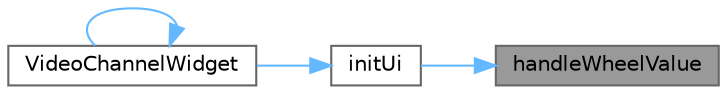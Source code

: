 digraph "handleWheelValue"
{
 // LATEX_PDF_SIZE
  bgcolor="transparent";
  edge [fontname=Helvetica,fontsize=10,labelfontname=Helvetica,labelfontsize=10];
  node [fontname=Helvetica,fontsize=10,shape=box,height=0.2,width=0.4];
  rankdir="RL";
  Node1 [id="Node000001",label="handleWheelValue",height=0.2,width=0.4,color="gray40", fillcolor="grey60", style="filled", fontcolor="black",tooltip="处理滚动值变化"];
  Node1 -> Node2 [id="edge1_Node000001_Node000002",dir="back",color="steelblue1",style="solid",tooltip=" "];
  Node2 [id="Node000002",label="initUi",height=0.2,width=0.4,color="grey40", fillcolor="white", style="filled",URL="$class_video_channel_widget.html#afba6e95967cc3eb25fd518f7bde6ec04",tooltip="初始化界面"];
  Node2 -> Node3 [id="edge2_Node000002_Node000003",dir="back",color="steelblue1",style="solid",tooltip=" "];
  Node3 [id="Node000003",label="VideoChannelWidget",height=0.2,width=0.4,color="grey40", fillcolor="white", style="filled",URL="$class_video_channel_widget.html#a59fa033e5c28ebca0e7d2e831a4a849b",tooltip="构造函数，初始化视频频道界面"];
  Node3 -> Node3 [id="edge3_Node000003_Node000003",dir="back",color="steelblue1",style="solid",tooltip=" "];
}
